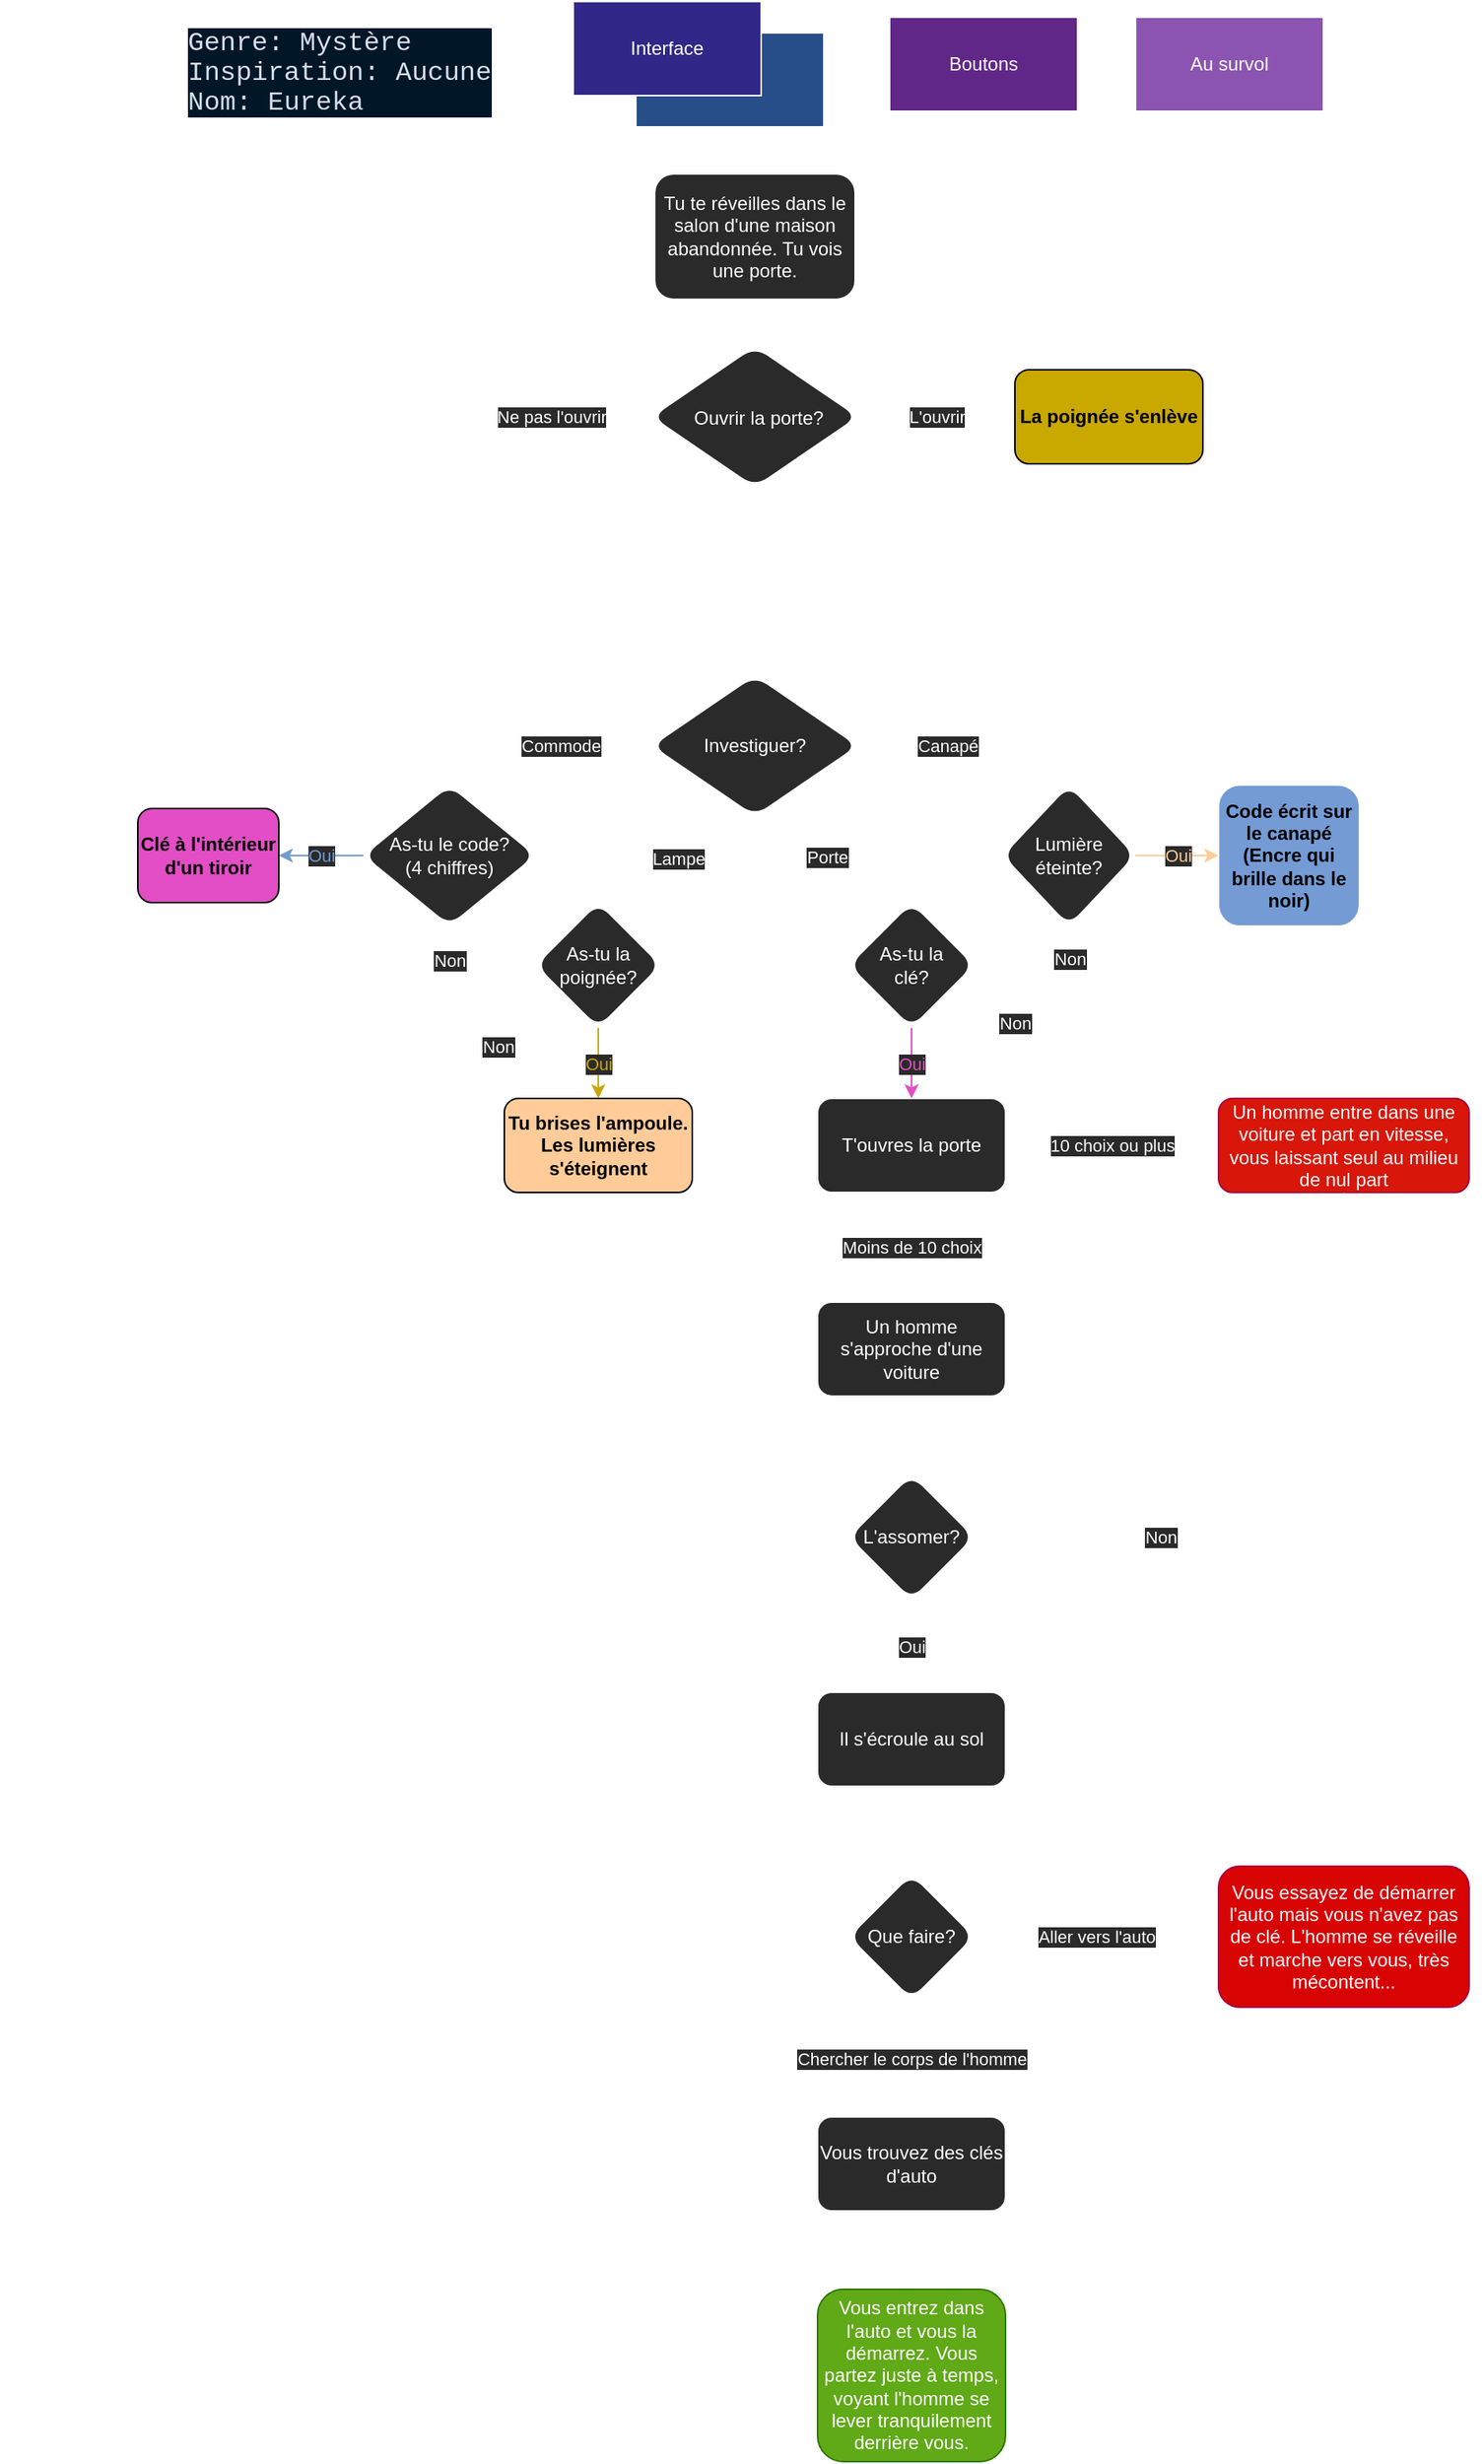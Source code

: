 <mxfile><diagram id="5rVStz_cBg1uXVfYtfb3" name="Page-1"><mxGraphModel dx="903" dy="790" grid="1" gridSize="10" guides="1" tooltips="1" connect="1" arrows="1" fold="1" page="0" pageScale="1" pageWidth="827" pageHeight="1169" background="none" math="0" shadow="0"><root><mxCell id="0"/><mxCell id="1" parent="0"/><mxCell id="bdEV8NLAupLVpYX8tFvG-167" style="edgeStyle=orthogonalEdgeStyle;rounded=0;orthogonalLoop=1;jettySize=auto;html=1;entryX=0.5;entryY=0;entryDx=0;entryDy=0;fontColor=#FFFFFF;strokeColor=#FFFFFF;" parent="1" source="20" target="25" edge="1"><mxGeometry relative="1" as="geometry"/></mxCell><mxCell id="20" value="Tu te réveilles dans le salon d'une maison abandonnée. Tu vois une porte." style="rounded=1;whiteSpace=wrap;html=1;labelBackgroundColor=none;labelBorderColor=none;fillColor=#2A2A2A;fontColor=#FFFFFF;strokeColor=#FFFFFF;" parent="1" vertex="1"><mxGeometry x="360" y="140" width="128" height="80" as="geometry"/></mxCell><mxCell id="bdEV8NLAupLVpYX8tFvG-168" style="edgeStyle=orthogonalEdgeStyle;rounded=0;orthogonalLoop=1;jettySize=auto;html=1;entryX=0;entryY=0.5;entryDx=0;entryDy=0;fontColor=#FFFFFF;strokeColor=#FFFFFF;" parent="1" source="25" target="38" edge="1"><mxGeometry relative="1" as="geometry"/></mxCell><mxCell id="bdEV8NLAupLVpYX8tFvG-169" value="L'ouvrir" style="edgeLabel;html=1;align=center;verticalAlign=middle;resizable=0;points=[];fontColor=#FFFFFF;labelBackgroundColor=#2A2A2A;" parent="bdEV8NLAupLVpYX8tFvG-168" connectable="0" vertex="1"><mxGeometry x="-0.201" y="-2" relative="1" as="geometry"><mxPoint x="10" y="-2" as="offset"/></mxGeometry></mxCell><mxCell id="bdEV8NLAupLVpYX8tFvG-179" style="edgeStyle=orthogonalEdgeStyle;rounded=0;orthogonalLoop=1;jettySize=auto;html=1;fontColor=#FFFFFF;entryX=0.5;entryY=0;entryDx=0;entryDy=0;strokeColor=#FFFFFF;" parent="1" source="25" target="97" edge="1"><mxGeometry relative="1" as="geometry"><mxPoint x="430" y="380" as="targetPoint"/><Array as="points"><mxPoint x="210" y="295"/><mxPoint x="210" y="380"/><mxPoint x="424" y="380"/></Array></mxGeometry></mxCell><mxCell id="bdEV8NLAupLVpYX8tFvG-180" value="Ne pas l'ouvrir" style="edgeLabel;html=1;align=center;verticalAlign=middle;resizable=0;points=[];fontColor=#FFFFFF;labelBackgroundColor=#2A2A2A;" parent="bdEV8NLAupLVpYX8tFvG-179" connectable="0" vertex="1"><mxGeometry x="-0.649" y="2" relative="1" as="geometry"><mxPoint x="28" y="-2" as="offset"/></mxGeometry></mxCell><mxCell id="25" value="Ouvrir la porte?" style="rhombus;whiteSpace=wrap;html=1;rounded=1;spacingTop=1;spacingLeft=15;spacingRight=10;fillColor=#2A2A2A;fontColor=#FFFFFF;strokeColor=#FFFFFF;" parent="1" vertex="1"><mxGeometry x="358" y="250" width="132" height="90" as="geometry"/></mxCell><mxCell id="bdEV8NLAupLVpYX8tFvG-171" style="edgeStyle=orthogonalEdgeStyle;rounded=0;orthogonalLoop=1;jettySize=auto;html=1;entryX=0.5;entryY=0;entryDx=0;entryDy=0;fontColor=#91910C;strokeColor=#FFFFFF;" parent="1" source="38" target="97" edge="1"><mxGeometry relative="1" as="geometry"><Array as="points"><mxPoint x="650" y="380"/><mxPoint x="424" y="380"/></Array></mxGeometry></mxCell><mxCell id="38" value="&lt;font color=&quot;#000000&quot;&gt;&lt;b&gt;La poignée s'enlève&lt;/b&gt;&lt;/font&gt;" style="rounded=1;whiteSpace=wrap;html=1;fillColor=#C9A800;" parent="1" vertex="1"><mxGeometry x="590" y="265" width="120" height="60" as="geometry"/></mxCell><mxCell id="bdEV8NLAupLVpYX8tFvG-189" value="Oui" style="edgeStyle=orthogonalEdgeStyle;rounded=0;orthogonalLoop=1;jettySize=auto;html=1;entryX=0.5;entryY=0;entryDx=0;entryDy=0;fontColor=#C9A800;strokeColor=#C9A800;labelBackgroundColor=#2A2A2A;" parent="1" source="55" target="102" edge="1"><mxGeometry relative="1" as="geometry"/></mxCell><mxCell id="bdEV8NLAupLVpYX8tFvG-191" value="Non" style="edgeStyle=orthogonalEdgeStyle;rounded=0;orthogonalLoop=1;jettySize=auto;html=1;entryX=0.5;entryY=0;entryDx=0;entryDy=0;fontColor=#FFFFFF;labelBackgroundColor=#2A2A2A;strokeColor=#FFFFFF;" parent="1" source="55" target="97" edge="1"><mxGeometry x="-0.867" relative="1" as="geometry"><Array as="points"><mxPoint x="260" y="645"/><mxPoint x="260" y="720"/><mxPoint x="-30" y="720"/><mxPoint x="-30" y="440"/><mxPoint x="424" y="440"/></Array><mxPoint as="offset"/></mxGeometry></mxCell><mxCell id="55" value="As-tu la poignée?" style="rhombus;whiteSpace=wrap;html=1;rounded=1;fillColor=#2A2A2A;fontColor=#FFFFFF;strokeColor=#FFFFFF;" parent="1" vertex="1"><mxGeometry x="284" y="605" width="80" height="80" as="geometry"/></mxCell><mxCell id="bdEV8NLAupLVpYX8tFvG-186" value="Oui" style="edgeStyle=orthogonalEdgeStyle;rounded=0;orthogonalLoop=1;jettySize=auto;html=1;entryX=0;entryY=0.5;entryDx=0;entryDy=0;fontColor=#FFCC99;strokeColor=#FFCC99;labelBackgroundColor=#2A2A2A;" parent="1" source="75" target="90" edge="1"><mxGeometry relative="1" as="geometry"/></mxCell><mxCell id="bdEV8NLAupLVpYX8tFvG-187" value="Non" style="edgeStyle=orthogonalEdgeStyle;rounded=0;orthogonalLoop=1;jettySize=auto;html=1;entryX=0.5;entryY=0;entryDx=0;entryDy=0;fontColor=#FFFFFF;labelBackgroundColor=#2A2A2A;strokeColor=#FFFFFF;" parent="1" source="75" target="97" edge="1"><mxGeometry x="-0.959" relative="1" as="geometry"><Array as="points"><mxPoint x="625" y="680"/><mxPoint x="860" y="680"/><mxPoint x="860" y="440"/><mxPoint x="424" y="440"/></Array><mxPoint as="offset"/></mxGeometry></mxCell><mxCell id="75" value="Lumière éteinte?" style="rhombus;whiteSpace=wrap;html=1;rounded=1;fillColor=#2A2A2A;fontColor=#FFFFFF;strokeColor=#FFFFFF;" parent="1" vertex="1"><mxGeometry x="582" y="530" width="85" height="90" as="geometry"/></mxCell><mxCell id="bdEV8NLAupLVpYX8tFvG-183" value="Oui" style="edgeStyle=orthogonalEdgeStyle;rounded=0;orthogonalLoop=1;jettySize=auto;html=1;entryX=1;entryY=0.5;entryDx=0;entryDy=0;fontColor=#749BD4;strokeColor=#749BD4;labelBackgroundColor=#2A2A2A;" parent="1" source="85" target="105" edge="1"><mxGeometry relative="1" as="geometry"/></mxCell><mxCell id="bdEV8NLAupLVpYX8tFvG-185" value="Non" style="edgeStyle=orthogonalEdgeStyle;rounded=0;orthogonalLoop=1;jettySize=auto;html=1;entryX=0.5;entryY=0;entryDx=0;entryDy=0;fontColor=#FFFFFF;exitX=0.502;exitY=0.969;exitDx=0;exitDy=0;exitPerimeter=0;labelBackgroundColor=#2A2A2A;strokeColor=#FFFFFF;" parent="1" source="85" target="97" edge="1"><mxGeometry x="-0.951" relative="1" as="geometry"><Array as="points"><mxPoint x="229" y="680"/><mxPoint x="-10" y="680"/><mxPoint x="-10" y="440"/><mxPoint x="424" y="440"/></Array><mxPoint as="offset"/></mxGeometry></mxCell><mxCell id="85" value="As-tu le code?&lt;br&gt;(4 chiffres)" style="rhombus;whiteSpace=wrap;html=1;rounded=1;fillColor=#2A2A2A;fontColor=#FFFFFF;strokeColor=#FFFFFF;" parent="1" vertex="1"><mxGeometry x="174" y="530" width="110" height="90" as="geometry"/></mxCell><mxCell id="bdEV8NLAupLVpYX8tFvG-188" style="edgeStyle=orthogonalEdgeStyle;rounded=0;orthogonalLoop=1;jettySize=auto;html=1;entryX=0.5;entryY=0;entryDx=0;entryDy=0;fontColor=#FFFFFF;strokeColor=#FFFFFF;exitX=0.5;exitY=1;exitDx=0;exitDy=0;" parent="1" source="90" target="97" edge="1"><mxGeometry relative="1" as="geometry"><Array as="points"><mxPoint x="765" y="650"/><mxPoint x="840" y="650"/><mxPoint x="840" y="440"/><mxPoint x="424" y="440"/></Array></mxGeometry></mxCell><mxCell id="90" value="&lt;b&gt;Code écrit sur le canapé (Encre qui brille dans le noir)&lt;/b&gt;" style="whiteSpace=wrap;html=1;rounded=1;strokeColor=#FFFFFF;fillColor=#749BD4;fontColor=#000000;" parent="1" vertex="1"><mxGeometry x="720" y="530" width="90" height="90" as="geometry"/></mxCell><mxCell id="bdEV8NLAupLVpYX8tFvG-172" style="edgeStyle=orthogonalEdgeStyle;rounded=0;orthogonalLoop=1;jettySize=auto;html=1;entryX=0.5;entryY=0;entryDx=0;entryDy=0;fontColor=#91910C;exitX=0.979;exitY=0.498;exitDx=0;exitDy=0;exitPerimeter=0;strokeColor=#FFFFFF;" parent="1" source="97" target="75" edge="1"><mxGeometry relative="1" as="geometry"/></mxCell><mxCell id="bdEV8NLAupLVpYX8tFvG-173" value="&lt;font color=&quot;#FFFFFF&quot;&gt;Canapé&lt;/font&gt;" style="edgeLabel;html=1;align=center;verticalAlign=middle;resizable=0;points=[];fontColor=#91910C;labelBackgroundColor=#2A2A2A;" parent="bdEV8NLAupLVpYX8tFvG-172" connectable="0" vertex="1"><mxGeometry x="-0.164" y="1" relative="1" as="geometry"><mxPoint x="-8" y="1" as="offset"/></mxGeometry></mxCell><mxCell id="bdEV8NLAupLVpYX8tFvG-174" style="edgeStyle=orthogonalEdgeStyle;rounded=0;orthogonalLoop=1;jettySize=auto;html=1;entryX=0.5;entryY=0;entryDx=0;entryDy=0;fontColor=#FFFFFF;strokeColor=#FFFFFF;" parent="1" source="97" target="85" edge="1"><mxGeometry relative="1" as="geometry"/></mxCell><mxCell id="bdEV8NLAupLVpYX8tFvG-175" value="Commode" style="edgeLabel;html=1;align=center;verticalAlign=middle;resizable=0;points=[];fontColor=#FFFFFF;labelBackgroundColor=#2A2A2A;" parent="bdEV8NLAupLVpYX8tFvG-174" connectable="0" vertex="1"><mxGeometry x="0.089" y="-2" relative="1" as="geometry"><mxPoint x="26" y="2" as="offset"/></mxGeometry></mxCell><mxCell id="bdEV8NLAupLVpYX8tFvG-176" style="edgeStyle=orthogonalEdgeStyle;rounded=0;orthogonalLoop=1;jettySize=auto;html=1;fontColor=#FFFFFF;strokeColor=#FFFFFF;" parent="1" source="97" target="55" edge="1"><mxGeometry relative="1" as="geometry"/></mxCell><mxCell id="bdEV8NLAupLVpYX8tFvG-181" value="Lampe" style="edgeLabel;html=1;align=center;verticalAlign=middle;resizable=0;points=[];fontColor=#FFFFFF;labelBackgroundColor=#2A2A2A;" parent="bdEV8NLAupLVpYX8tFvG-176" connectable="0" vertex="1"><mxGeometry x="0.409" y="-1" relative="1" as="geometry"><mxPoint x="32" as="offset"/></mxGeometry></mxCell><mxCell id="bdEV8NLAupLVpYX8tFvG-177" style="edgeStyle=orthogonalEdgeStyle;rounded=0;orthogonalLoop=1;jettySize=auto;html=1;entryX=0.5;entryY=0;entryDx=0;entryDy=0;fontColor=#FFFFFF;strokeColor=#FFFFFF;" parent="1" source="97" target="116" edge="1"><mxGeometry relative="1" as="geometry"/></mxCell><mxCell id="bdEV8NLAupLVpYX8tFvG-182" value="Porte" style="edgeLabel;html=1;align=center;verticalAlign=middle;resizable=0;points=[];fontColor=#FFFFFF;labelBackgroundColor=#2A2A2A;" parent="bdEV8NLAupLVpYX8tFvG-177" connectable="0" vertex="1"><mxGeometry x="-0.129" relative="1" as="geometry"><mxPoint x="6" y="-2" as="offset"/></mxGeometry></mxCell><mxCell id="97" value="Investiguer?" style="rhombus;whiteSpace=wrap;html=1;rounded=1;fillColor=#2A2A2A;fontColor=#FFFFFF;strokeColor=#FFFFFF;" parent="1" vertex="1"><mxGeometry x="358" y="460" width="132" height="90" as="geometry"/></mxCell><mxCell id="bdEV8NLAupLVpYX8tFvG-190" style="edgeStyle=orthogonalEdgeStyle;rounded=0;orthogonalLoop=1;jettySize=auto;html=1;entryX=0.5;entryY=0;entryDx=0;entryDy=0;fontColor=#FFFFFF;strokeColor=#FFFFFF;exitX=0.5;exitY=1;exitDx=0;exitDy=0;" parent="1" source="102" target="97" edge="1"><mxGeometry relative="1" as="geometry"><Array as="points"><mxPoint x="324" y="820"/><mxPoint x="-50" y="820"/><mxPoint x="-50" y="440"/><mxPoint x="424" y="440"/></Array></mxGeometry></mxCell><mxCell id="102" value="&lt;font color=&quot;#000000&quot;&gt;&lt;b&gt;Tu brises l'ampoule. Les lumières s'éteignent&lt;/b&gt;&lt;/font&gt;" style="whiteSpace=wrap;html=1;rounded=1;fillColor=#FFCC99;" parent="1" vertex="1"><mxGeometry x="264" y="730" width="120" height="60" as="geometry"/></mxCell><mxCell id="bdEV8NLAupLVpYX8tFvG-184" style="edgeStyle=orthogonalEdgeStyle;rounded=0;orthogonalLoop=1;jettySize=auto;html=1;fontColor=#FFFFFF;entryX=0.5;entryY=0;entryDx=0;entryDy=0;exitX=0.5;exitY=1;exitDx=0;exitDy=0;strokeColor=#FFFFFF;" parent="1" source="105" target="97" edge="1"><mxGeometry relative="1" as="geometry"><mxPoint x="55" y="440" as="targetPoint"/><mxPoint x="75" y="520" as="sourcePoint"/><Array as="points"><mxPoint x="75" y="640"/><mxPoint x="10" y="640"/><mxPoint x="10" y="440"/><mxPoint x="424" y="440"/></Array></mxGeometry></mxCell><mxCell id="105" value="&lt;b&gt;Clé à l'intérieur d'un tiroir&lt;/b&gt;" style="whiteSpace=wrap;html=1;rounded=1;fillColor=#E34DC5;fontColor=#000000;" parent="1" vertex="1"><mxGeometry x="30" y="545" width="90" height="60" as="geometry"/></mxCell><mxCell id="bdEV8NLAupLVpYX8tFvG-193" value="Oui" style="edgeStyle=orthogonalEdgeStyle;rounded=0;orthogonalLoop=1;jettySize=auto;html=1;entryX=0.5;entryY=0;entryDx=0;entryDy=0;fontColor=#E34DC5;strokeColor=#E34DC5;labelBackgroundColor=#2A2A2A;" parent="1" source="116" target="120" edge="1"><mxGeometry relative="1" as="geometry"/></mxCell><mxCell id="bdEV8NLAupLVpYX8tFvG-194" value="Non" style="edgeStyle=orthogonalEdgeStyle;rounded=0;orthogonalLoop=1;jettySize=auto;html=1;entryX=0.5;entryY=0;entryDx=0;entryDy=0;fontColor=#FFFFFF;labelBackgroundColor=#2A2A2A;strokeColor=#FFFFFF;" parent="1" source="116" target="25" edge="1"><mxGeometry x="-0.906" relative="1" as="geometry"><Array as="points"><mxPoint x="590" y="645"/><mxPoint x="590" y="710"/><mxPoint x="880" y="710"/><mxPoint x="880" y="230"/><mxPoint x="424" y="230"/></Array><mxPoint as="offset"/></mxGeometry></mxCell><mxCell id="116" value="As-tu la&lt;br&gt;clé?" style="rhombus;whiteSpace=wrap;html=1;rounded=1;fillColor=#2A2A2A;fontColor=#FFFFFF;strokeColor=#FFFFFF;" parent="1" vertex="1"><mxGeometry x="484" y="605" width="80" height="80" as="geometry"/></mxCell><mxCell id="bdEV8NLAupLVpYX8tFvG-195" value="10 choix ou plus" style="edgeStyle=orthogonalEdgeStyle;rounded=0;orthogonalLoop=1;jettySize=auto;html=1;entryX=0;entryY=0.5;entryDx=0;entryDy=0;strokeColor=#FFFFFF;fontColor=#FFFFFF;labelBackgroundColor=#2A2A2A;" parent="1" source="120" target="139" edge="1"><mxGeometry relative="1" as="geometry"/></mxCell><mxCell id="bdEV8NLAupLVpYX8tFvG-196" value="Moins de 10 choix" style="edgeStyle=orthogonalEdgeStyle;rounded=0;orthogonalLoop=1;jettySize=auto;html=1;entryX=0.5;entryY=0;entryDx=0;entryDy=0;strokeColor=#FFFFFF;fontColor=#FFFFFF;labelBackgroundColor=#2A2A2A;" parent="1" source="120" target="142" edge="1"><mxGeometry relative="1" as="geometry"/></mxCell><mxCell id="120" value="T'ouvres la porte" style="whiteSpace=wrap;html=1;rounded=1;fillColor=#2A2A2A;fontColor=#FFFFFF;strokeColor=#FFFFFF;" parent="1" vertex="1"><mxGeometry x="464" y="730" width="120" height="60" as="geometry"/></mxCell><mxCell id="129" value="" style="rounded=0;whiteSpace=wrap;html=1;fillColor=#274E88;strokeColor=#FFFFFF;" parent="1" vertex="1"><mxGeometry x="348" y="50" width="120" height="60" as="geometry"/></mxCell><mxCell id="128" value="Interface" style="rounded=0;whiteSpace=wrap;html=1;fillColor=#302788;fontColor=#FFFFFF;strokeColor=#FFFFFF;" parent="1" vertex="1"><mxGeometry x="308" y="30" width="120" height="60" as="geometry"/></mxCell><mxCell id="130" value="Boutons" style="rounded=0;whiteSpace=wrap;html=1;fillColor=#612788;gradientColor=none;fontColor=#FFFFFF;strokeColor=#FFFFFF;" parent="1" vertex="1"><mxGeometry x="510" y="40" width="120" height="60" as="geometry"/></mxCell><mxCell id="131" value="Au survol" style="rounded=0;whiteSpace=wrap;html=1;fillColor=#8B54B0;gradientColor=none;fontColor=#FFFFFF;strokeColor=#FFFFFF;" parent="1" vertex="1"><mxGeometry x="667" y="40" width="120" height="60" as="geometry"/></mxCell><mxCell id="138" value="&lt;div style=&quot;color: rgb(214 , 222 , 235) ; background-color: rgb(1 , 22 , 39) ; font-family: &amp;#34;consolas&amp;#34; , &amp;#34;courier new&amp;#34; , monospace ; font-weight: normal ; font-size: 17px ; line-height: 19px&quot;&gt;&lt;div&gt;&lt;span style=&quot;color: #d6deeb&quot;&gt;Genre: Mystère&lt;/span&gt;&lt;/div&gt;&lt;div&gt;&lt;span style=&quot;color: #d6deeb&quot;&gt;Inspiration: Aucune&lt;/span&gt;&lt;/div&gt;&lt;div&gt;&lt;span style=&quot;color: #d6deeb&quot;&gt;Nom: Eureka&lt;/span&gt;&lt;/div&gt;&lt;/div&gt;" style="text;whiteSpace=wrap;html=1;fontColor=#363636;" parent="1" vertex="1"><mxGeometry x="60" y="40" width="210" height="110" as="geometry"/></mxCell><mxCell id="139" value="Un homme entre dans une voiture et part en vitesse, vous laissant seul au milieu de nul part" style="whiteSpace=wrap;html=1;rounded=1;fillColor=#D81609;fontColor=#ffffff;strokeColor=#A50040;" parent="1" vertex="1"><mxGeometry x="720" y="730" width="160" height="60" as="geometry"/></mxCell><mxCell id="bdEV8NLAupLVpYX8tFvG-197" style="edgeStyle=orthogonalEdgeStyle;rounded=0;orthogonalLoop=1;jettySize=auto;html=1;entryX=0.5;entryY=0;entryDx=0;entryDy=0;strokeColor=#FFFFFF;fontColor=#FFFFFF;" parent="1" source="142" target="150" edge="1"><mxGeometry relative="1" as="geometry"/></mxCell><mxCell id="142" value="Un homme s'approche d'une voiture" style="whiteSpace=wrap;html=1;rounded=1;fillColor=#2A2A2A;fontColor=#FFFFFF;strokeColor=#FFFFFF;" parent="1" vertex="1"><mxGeometry x="464" y="860" width="120" height="60" as="geometry"/></mxCell><mxCell id="bdEV8NLAupLVpYX8tFvG-198" value="Non" style="edgeStyle=orthogonalEdgeStyle;rounded=0;orthogonalLoop=1;jettySize=auto;html=1;entryX=0.5;entryY=1;entryDx=0;entryDy=0;strokeColor=#FFFFFF;fontColor=#FFFFFF;labelBackgroundColor=#2A2A2A;" parent="1" source="150" target="139" edge="1"><mxGeometry x="-0.48" relative="1" as="geometry"><mxPoint as="offset"/></mxGeometry></mxCell><mxCell id="bdEV8NLAupLVpYX8tFvG-199" value="Oui" style="edgeStyle=orthogonalEdgeStyle;rounded=0;orthogonalLoop=1;jettySize=auto;html=1;entryX=0.5;entryY=0;entryDx=0;entryDy=0;strokeColor=#FFFFFF;fontColor=#FFFFFF;labelBackgroundColor=#2A2A2A;" parent="1" source="150" target="154" edge="1"><mxGeometry relative="1" as="geometry"/></mxCell><mxCell id="150" value="L'assomer?" style="rhombus;whiteSpace=wrap;html=1;rounded=1;fillColor=#2A2A2A;fontColor=#FFFFFF;strokeColor=#FFFFFF;" parent="1" vertex="1"><mxGeometry x="484" y="970" width="80" height="80" as="geometry"/></mxCell><mxCell id="bdEV8NLAupLVpYX8tFvG-200" style="edgeStyle=orthogonalEdgeStyle;rounded=0;orthogonalLoop=1;jettySize=auto;html=1;entryX=0.5;entryY=0;entryDx=0;entryDy=0;strokeColor=#FFFFFF;fontColor=#FFFFFF;" parent="1" source="154" target="160" edge="1"><mxGeometry relative="1" as="geometry"/></mxCell><mxCell id="154" value="Il s'écroule au sol" style="whiteSpace=wrap;html=1;rounded=1;fillColor=#2A2A2A;fontColor=#FFFFFF;strokeColor=#FFFFFF;" parent="1" vertex="1"><mxGeometry x="464" y="1109" width="120" height="60" as="geometry"/></mxCell><mxCell id="bdEV8NLAupLVpYX8tFvG-201" value="Aller vers l'auto" style="edgeStyle=orthogonalEdgeStyle;rounded=0;orthogonalLoop=1;jettySize=auto;html=1;entryX=0;entryY=0.5;entryDx=0;entryDy=0;strokeColor=#FFFFFF;fontColor=#FFFFFF;labelBackgroundColor=#2A2A2A;" parent="1" source="160" target="162" edge="1"><mxGeometry relative="1" as="geometry"/></mxCell><mxCell id="bdEV8NLAupLVpYX8tFvG-202" value="Chercher le corps de l'homme" style="edgeStyle=orthogonalEdgeStyle;rounded=0;orthogonalLoop=1;jettySize=auto;html=1;strokeColor=#FFFFFF;fontColor=#FFFFFF;labelBackgroundColor=#2A2A2A;" parent="1" source="160" target="164" edge="1"><mxGeometry relative="1" as="geometry"/></mxCell><mxCell id="160" value="Que faire?" style="rhombus;whiteSpace=wrap;html=1;rounded=1;fillColor=#2A2A2A;fontColor=#FFFFFF;strokeColor=#FFFFFF;" parent="1" vertex="1"><mxGeometry x="484" y="1225" width="80" height="80" as="geometry"/></mxCell><mxCell id="162" value="Vous essayez de démarrer l'auto mais vous n'avez pas de clé. L'homme se réveille et marche vers vous, très mécontent..." style="whiteSpace=wrap;html=1;rounded=1;fillColor=#D80404;fontColor=#ffffff;strokeColor=#A50040;" parent="1" vertex="1"><mxGeometry x="720" y="1220" width="160" height="90" as="geometry"/></mxCell><mxCell id="bdEV8NLAupLVpYX8tFvG-203" style="edgeStyle=orthogonalEdgeStyle;rounded=0;orthogonalLoop=1;jettySize=auto;html=1;entryX=0.5;entryY=0;entryDx=0;entryDy=0;strokeColor=#FFFFFF;fontColor=#FFFFFF;" parent="1" source="164" target="166" edge="1"><mxGeometry relative="1" as="geometry"/></mxCell><mxCell id="164" value="Vous trouvez des clés d'auto" style="whiteSpace=wrap;html=1;rounded=1;fillColor=#2A2A2A;fontColor=#FFFFFF;strokeColor=#FFFFFF;" parent="1" vertex="1"><mxGeometry x="464" y="1380" width="120" height="60" as="geometry"/></mxCell><mxCell id="166" value="Vous entrez dans l'auto et vous la démarrez. Vous partez juste à temps, voyant l'homme se lever tranquilement derrière vous." style="whiteSpace=wrap;html=1;rounded=1;fillColor=#60a917;fontColor=#ffffff;strokeColor=#2D7600;" parent="1" vertex="1"><mxGeometry x="464" y="1490" width="120" height="110" as="geometry"/></mxCell></root></mxGraphModel></diagram></mxfile>
